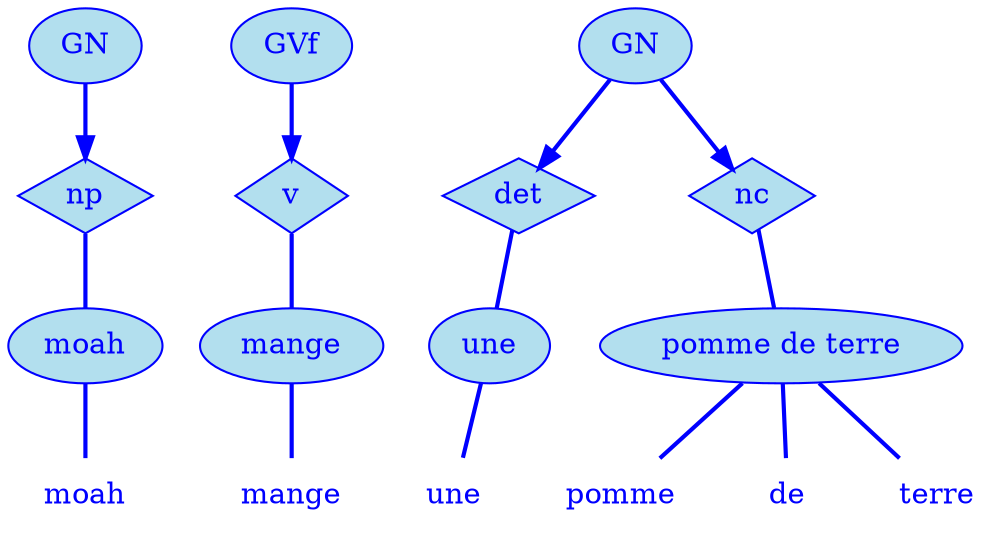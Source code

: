 digraph g {
	graph [bb="0,0,476,252"];
	node [label="\N"];
	graph [_draw_="c 5 -white C 5 -white P 4 0 0 0 252 476 252 476 0 ",
		xdotversion="1.2"];
	"mc1s1_t1#token84" [label=moah, shape=plaintext, fillcolor=lightblue2, fontcolor=blue, pos="37,18", width="0.75", height="0.50", _ldraw_="F 14.000000 11 -Times-Roman c 4 -blue T 37 13 0 38 4 -moah "];
	"mc1s1_W1#wordmc1s1_t1#token" [label=moah, shape=ellipse, fillcolor=lightblue2, fontcolor=blue, pos="37,90", width="1.03", height="0.50", color=blue, style=filled, _draw_="S 6 -filled c 4 -blue C 10 -lightblue2 E 37 90 37 18 ", _ldraw_="F 14.000000 11 -Times-Roman c 4 -blue T 37 85 0 38 4 -moah "];
	"mc1s1_P13#pos" [label=np, shape=diamond, fillcolor=lightblue2, fontcolor=blue, pos="37,162", width="0.75", height="0.50", color=blue, style=filled, _draw_="S 6 -filled c 4 -blue C 10 -lightblue2 P 4 37 180 10 162 37 144 64 162 ", _ldraw_="F 14.000000 11 -Times-Roman c 4 -blue T 37 157 0 17 2 -np "];
	"mc1s1_chk0#chunk" [label=GN, fillcolor=lightblue2, fontcolor=blue, pos="37,234", width="0.75", height="0.50", color=blue, style=filled, arrowhead=doubleoctagon, _draw_="S 6 -filled c 4 -blue C 10 -lightblue2 E 37 234 27 18 ", _ldraw_="F 14.000000 11 -Times-Roman c 4 -blue T 37 229 0 22 2 -GN "];
	"mc1s1_t3#token87" [label=mange, shape=plaintext, fillcolor=lightblue2, fontcolor=blue, pos="136,18", width="0.86", height="0.50", _ldraw_="F 14.000000 11 -Times-Roman c 4 -blue T 136 13 0 47 5 -mange "];
	"mc1s1_W2#wordmc1s1_t3#token" [label=mange, shape=ellipse, fillcolor=lightblue2, fontcolor=blue, pos="136,90", width="1.22", height="0.50", color=blue, style=filled, _draw_="S 6 -filled c 4 -blue C 10 -lightblue2 E 136 90 44 18 ", _ldraw_="F 14.000000 11 -Times-Roman c 4 -blue T 136 85 0 47 5 -mange "];
	"mc1s1_P47L3#pos" [label=v, shape=diamond, fillcolor=lightblue2, fontcolor=blue, pos="136,162", width="0.75", height="0.50", color=blue, style=filled, _draw_="S 6 -filled c 4 -blue C 10 -lightblue2 P 4 136 180 109 162 136 144 163 162 ", _ldraw_="F 14.000000 11 -Times-Roman c 4 -blue T 136 157 0 8 1 -v "];
	"mc1s1_chk4#chunk" [label=GVf, fillcolor=lightblue2, fontcolor=blue, pos="136,234", width="0.81", height="0.50", color=blue, style=filled, arrowhead=doubleoctagon, _draw_="S 6 -filled c 4 -blue C 10 -lightblue2 E 136 234 29 18 ", _ldraw_="F 14.000000 11 -Times-Roman c 4 -blue T 136 229 0 26 3 -GVf "];
	"mc1s1_t5#token78" [label=une, shape=plaintext, fillcolor=lightblue2, fontcolor=blue, pos="221,18", width="0.75", height="0.50", _ldraw_="F 14.000000 11 -Times-Roman c 4 -blue T 221 13 0 26 3 -une "];
	"mc1s1_W3#wordmc1s1_t5#token" [label=une, shape=ellipse, fillcolor=lightblue2, fontcolor=blue, pos="230,90", width="0.81", height="0.50", color=blue, style=filled, _draw_="S 6 -filled c 4 -blue C 10 -lightblue2 E 230 90 29 18 ", _ldraw_="F 14.000000 11 -Times-Roman c 4 -blue T 230 85 0 26 3 -une "];
	"mc1s1_P52L1#pos" [label=det, shape=diamond, fillcolor=lightblue2, fontcolor=blue, pos="247,162", width="0.75", height="0.50", color=blue, style=filled, _draw_="S 6 -filled c 4 -blue C 10 -lightblue2 P 4 247 180 220 162 247 144 274 162 ", _ldraw_="F 14.000000 11 -Times-Roman c 4 -blue T 247 157 0 23 3 -det "];
	"mc1s1_t7#token16" [label=pomme, shape=plaintext, fillcolor=lightblue2, fontcolor=blue, pos="299,18", width="0.92", height="0.50", _ldraw_="F 14.000000 11 -Times-Roman c 4 -blue T 299 13 0 50 5 -pomme "];
	"mc1s1_t9#token94" [label=de, shape=plaintext, fillcolor=lightblue2, fontcolor=blue, pos="377,18", width="0.75", height="0.50", _ldraw_="F 14.000000 11 -Times-Roman c 4 -blue T 377 13 0 17 2 -de "];
	"mc1s1_t11#token36" [label=terre, shape=plaintext, fillcolor=lightblue2, fontcolor=blue, pos="449,18", width="0.75", height="0.50", _ldraw_="F 14.000000 11 -Times-Roman c 4 -blue T 449 13 0 35 5 -terre "];
	"mc1s1_W7#wordmc1s1_t7#tokenmc1s1_t8#tokenmc1s1_t9#tokenmc1s1_t10#tokenmc1s1_t11#token" [label="pomme de terre", shape=ellipse, fillcolor=lightblue2, fontcolor=blue, pos="371,90", width="2.42", height="0.50", color=blue, style=filled, _draw_="S 6 -filled c 4 -blue C 10 -lightblue2 E 371 90 87 18 ", _ldraw_="F 14.000000 11 -Times-Roman c 4 -blue T 371 85 0 110 14 -pomme de terre "];
	"mc1s1_P56L1#pos" [label=nc, shape=diamond, fillcolor=lightblue2, fontcolor=blue, pos="353,162", width="0.75", height="0.50", color=blue, style=filled, _draw_="S 6 -filled c 4 -blue C 10 -lightblue2 P 4 353 180 326 162 353 144 380 162 ", _ldraw_="F 14.000000 11 -Times-Roman c 4 -blue T 353 157 0 16 2 -nc "];
	"mc1s1_chk1#chunk" [label=GN, fillcolor=lightblue2, fontcolor=blue, pos="283,234", width="0.75", height="0.50", color=blue, style=filled, arrowhead=doubleoctagon, _draw_="S 6 -filled c 4 -blue C 10 -lightblue2 E 283 234 27 18 ", _ldraw_="F 14.000000 11 -Times-Roman c 4 -blue T 283 229 0 22 2 -GN "];
	"mc1s1_W1#wordmc1s1_t1#token" -> "mc1s1_t1#token84" [arrowhead=none, color=blue, fontcolor=blue, style=bold, minlen=1, pos="37,72 37,61 37,47 37,36", _draw_="S 4 -bold c 4 -blue B 4 37 72 37 61 37 47 37 36 "];
	"mc1s1_P13#pos" -> "mc1s1_W1#wordmc1s1_t1#token" [arrowhead=none, color=blue, fontcolor=blue, style=bold, minlen=1, pos="37,144 37,133 37,119 37,108", _draw_="S 4 -bold c 4 -blue B 4 37 144 37 133 37 119 37 108 "];
	"mc1s1_chk0#chunk" -> "mc1s1_P13#pos" [color=blue, fontcolor=blue, style=bold, minlen=1, pos="e,37,180 37,216 37,208 37,199 37,190", shape=normal, _draw_="S 4 -bold c 4 -blue B 4 37 216 37 208 37 199 37 190 ", _hdraw_="S 5 -solid S 15 -setlinewidth(1) c 4 -blue C 4 -blue P 3 41 190 37 180 34 190 "];
	"mc1s1_W2#wordmc1s1_t3#token" -> "mc1s1_t3#token87" [arrowhead=none, color=blue, fontcolor=blue, style=bold, minlen=1, pos="136,72 136,61 136,47 136,36", _draw_="S 4 -bold c 4 -blue B 4 136 72 136 61 136 47 136 36 "];
	"mc1s1_P47L3#pos" -> "mc1s1_W2#wordmc1s1_t3#token" [arrowhead=none, color=blue, fontcolor=blue, style=bold, minlen=1, pos="136,144 136,133 136,119 136,108", _draw_="S 4 -bold c 4 -blue B 4 136 144 136 133 136 119 136 108 "];
	"mc1s1_chk4#chunk" -> "mc1s1_P47L3#pos" [color=blue, fontcolor=blue, style=bold, minlen=1, pos="e,136,180 136,216 136,208 136,199 136,190", shape=normal, _draw_="S 4 -bold c 4 -blue B 4 136 216 136 208 136 199 136 190 ", _hdraw_="S 5 -solid S 15 -setlinewidth(1) c 4 -blue C 4 -blue P 3 140 190 136 180 133 190 "];
	"mc1s1_W3#wordmc1s1_t5#token" -> "mc1s1_t5#token78" [arrowhead=none, color=blue, fontcolor=blue, style=bold, minlen=1, pos="228,72 226,61 225,47 223,36", _draw_="S 4 -bold c 4 -blue B 4 228 72 226 61 225 47 223 36 "];
	"mc1s1_P52L1#pos" -> "mc1s1_W3#wordmc1s1_t5#token" [arrowhead=none, color=blue, fontcolor=blue, style=bold, minlen=1, pos="243,146 240,135 237,120 234,108", _draw_="S 4 -bold c 4 -blue B 4 243 146 240 135 237 120 234 108 "];
	"mc1s1_W7#wordmc1s1_t7#tokenmc1s1_t8#tokenmc1s1_t9#tokenmc1s1_t10#tokenmc1s1_t11#token" -> "mc1s1_t7#token16" [arrowhead=none, color=blue, fontcolor=blue, style=bold, minlen=1, pos="353,72 342,61 328,47 317,36", _draw_="S 4 -bold c 4 -blue B 4 353 72 342 61 328 47 317 36 "];
	"mc1s1_W7#wordmc1s1_t7#tokenmc1s1_t8#tokenmc1s1_t9#tokenmc1s1_t10#tokenmc1s1_t11#token" -> "mc1s1_t9#token94" [arrowhead=none, color=blue, fontcolor=blue, style=bold, minlen=1, pos="373,72 374,61 375,47 375,36", _draw_="S 4 -bold c 4 -blue B 4 373 72 374 61 375 47 375 36 "];
	"mc1s1_W7#wordmc1s1_t7#tokenmc1s1_t8#tokenmc1s1_t9#tokenmc1s1_t10#tokenmc1s1_t11#token" -> "mc1s1_t11#token36" [arrowhead=none, color=blue, fontcolor=blue, style=bold, minlen=1, pos="390,72 402,61 417,47 429,36", _draw_="S 4 -bold c 4 -blue B 4 390 72 402 61 417 47 429 36 "];
	"mc1s1_P56L1#pos" -> "mc1s1_W7#wordmc1s1_t7#tokenmc1s1_t8#tokenmc1s1_t9#tokenmc1s1_t10#tokenmc1s1_t11#token" [arrowhead=none, color=blue, fontcolor=blue, style=bold, minlen=1, pos="357,146 360,135 363,120 366,108", _draw_="S 4 -bold c 4 -blue B 4 357 146 360 135 363 120 366 108 "];
	"mc1s1_chk1#chunk" -> "mc1s1_P52L1#pos" [color=blue, fontcolor=blue, style=bold, minlen=1, pos="e,254,176 274,217 269,207 264,195 259,185", shape=normal, _draw_="S 4 -bold c 4 -blue B 4 274 217 269 207 264 195 259 185 ", _hdraw_="S 5 -solid S 15 -setlinewidth(1) c 4 -blue C 4 -blue P 3 262 183 254 176 256 186 "];
	"mc1s1_chk1#chunk" -> "mc1s1_P56L1#pos" [color=blue, fontcolor=blue, style=bold, minlen=1, pos="e,342,173 298,219 309,208 323,192 335,180", shape=normal, _draw_="S 4 -bold c 4 -blue B 4 298 219 309 208 323 192 335 180 ", _hdraw_="S 5 -solid S 15 -setlinewidth(1) c 4 -blue C 4 -blue P 3 337 183 342 173 332 178 "];
}
